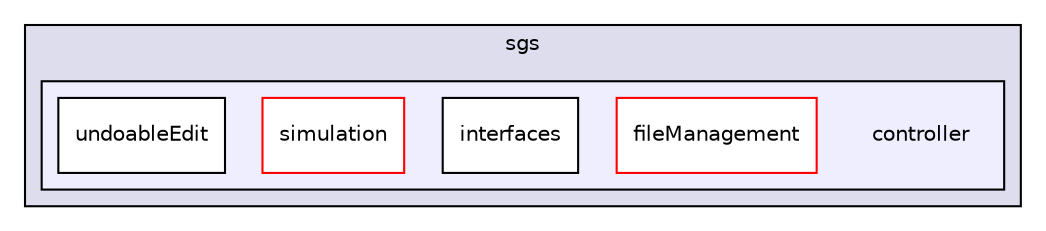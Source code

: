 digraph "RAPSim/src/sgs/controller" {
  compound=true
  node [ fontsize="10", fontname="Helvetica"];
  edge [ labelfontsize="10", labelfontname="Helvetica"];
  subgraph clusterdir_01a8656010585e8207038536504a8624 {
    graph [ bgcolor="#ddddee", pencolor="black", label="sgs" fontname="Helvetica", fontsize="10", URL="dir_01a8656010585e8207038536504a8624.html"]
  subgraph clusterdir_99dd78d32466b9b10eb75d2afc9f75b3 {
    graph [ bgcolor="#eeeeff", pencolor="black", label="" URL="dir_99dd78d32466b9b10eb75d2afc9f75b3.html"];
    dir_99dd78d32466b9b10eb75d2afc9f75b3 [shape=plaintext label="controller"];
    dir_127aa4ac8168d7e14a48395997148833 [shape=box label="fileManagement" color="red" fillcolor="white" style="filled" URL="dir_127aa4ac8168d7e14a48395997148833.html"];
    dir_0570df259d320e063bb24d5ea492d463 [shape=box label="interfaces" color="black" fillcolor="white" style="filled" URL="dir_0570df259d320e063bb24d5ea492d463.html"];
    dir_11c07a346c0bc8bfbfc57bbc0fe68289 [shape=box label="simulation" color="red" fillcolor="white" style="filled" URL="dir_11c07a346c0bc8bfbfc57bbc0fe68289.html"];
    dir_e560290bfc356acf130a897f402ed296 [shape=box label="undoableEdit" color="black" fillcolor="white" style="filled" URL="dir_e560290bfc356acf130a897f402ed296.html"];
  }
  }
}
